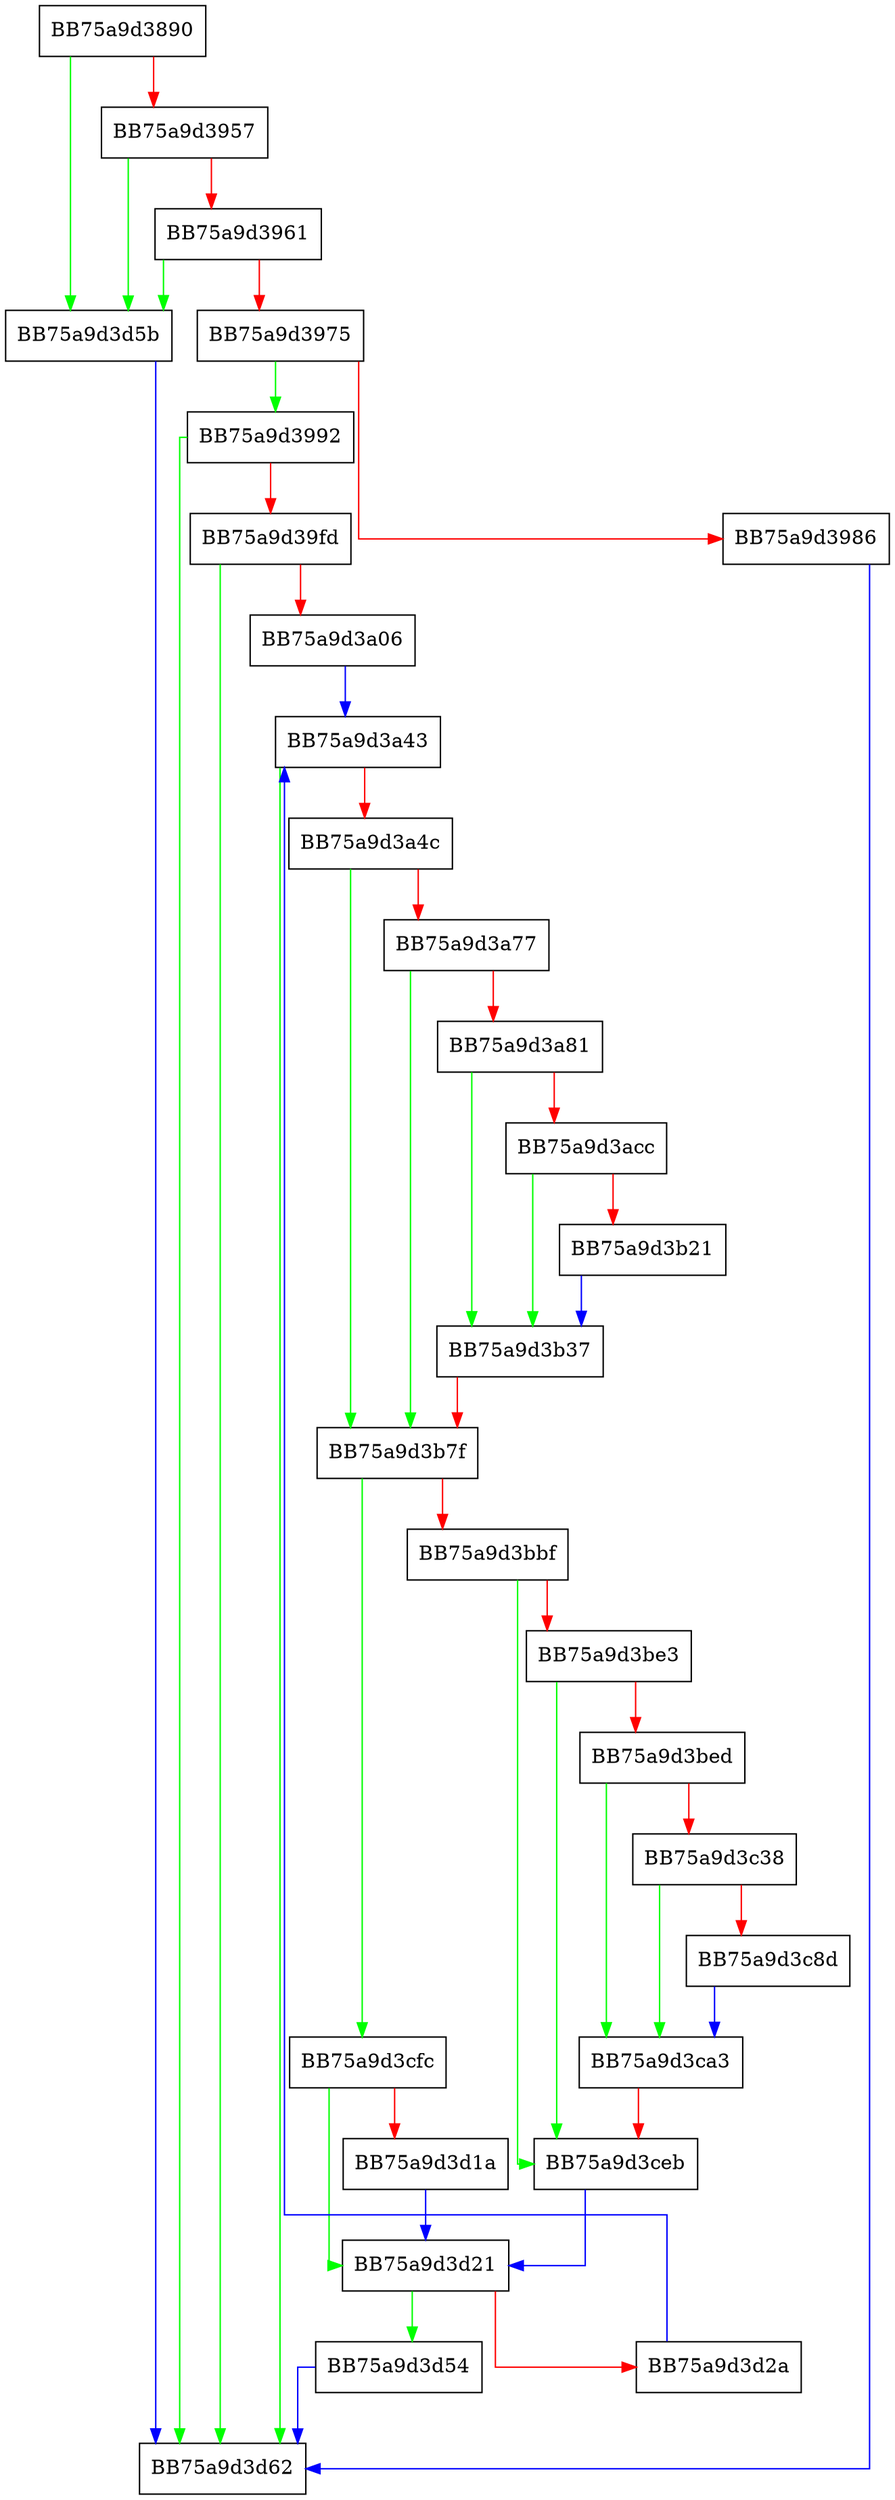 digraph push_configs {
  node [shape="box"];
  graph [splines=ortho];
  BB75a9d3890 -> BB75a9d3d5b [color="green"];
  BB75a9d3890 -> BB75a9d3957 [color="red"];
  BB75a9d3957 -> BB75a9d3d5b [color="green"];
  BB75a9d3957 -> BB75a9d3961 [color="red"];
  BB75a9d3961 -> BB75a9d3d5b [color="green"];
  BB75a9d3961 -> BB75a9d3975 [color="red"];
  BB75a9d3975 -> BB75a9d3992 [color="green"];
  BB75a9d3975 -> BB75a9d3986 [color="red"];
  BB75a9d3986 -> BB75a9d3d62 [color="blue"];
  BB75a9d3992 -> BB75a9d3d62 [color="green"];
  BB75a9d3992 -> BB75a9d39fd [color="red"];
  BB75a9d39fd -> BB75a9d3d62 [color="green"];
  BB75a9d39fd -> BB75a9d3a06 [color="red"];
  BB75a9d3a06 -> BB75a9d3a43 [color="blue"];
  BB75a9d3a43 -> BB75a9d3d62 [color="green"];
  BB75a9d3a43 -> BB75a9d3a4c [color="red"];
  BB75a9d3a4c -> BB75a9d3b7f [color="green"];
  BB75a9d3a4c -> BB75a9d3a77 [color="red"];
  BB75a9d3a77 -> BB75a9d3b7f [color="green"];
  BB75a9d3a77 -> BB75a9d3a81 [color="red"];
  BB75a9d3a81 -> BB75a9d3b37 [color="green"];
  BB75a9d3a81 -> BB75a9d3acc [color="red"];
  BB75a9d3acc -> BB75a9d3b37 [color="green"];
  BB75a9d3acc -> BB75a9d3b21 [color="red"];
  BB75a9d3b21 -> BB75a9d3b37 [color="blue"];
  BB75a9d3b37 -> BB75a9d3b7f [color="red"];
  BB75a9d3b7f -> BB75a9d3cfc [color="green"];
  BB75a9d3b7f -> BB75a9d3bbf [color="red"];
  BB75a9d3bbf -> BB75a9d3ceb [color="green"];
  BB75a9d3bbf -> BB75a9d3be3 [color="red"];
  BB75a9d3be3 -> BB75a9d3ceb [color="green"];
  BB75a9d3be3 -> BB75a9d3bed [color="red"];
  BB75a9d3bed -> BB75a9d3ca3 [color="green"];
  BB75a9d3bed -> BB75a9d3c38 [color="red"];
  BB75a9d3c38 -> BB75a9d3ca3 [color="green"];
  BB75a9d3c38 -> BB75a9d3c8d [color="red"];
  BB75a9d3c8d -> BB75a9d3ca3 [color="blue"];
  BB75a9d3ca3 -> BB75a9d3ceb [color="red"];
  BB75a9d3ceb -> BB75a9d3d21 [color="blue"];
  BB75a9d3cfc -> BB75a9d3d21 [color="green"];
  BB75a9d3cfc -> BB75a9d3d1a [color="red"];
  BB75a9d3d1a -> BB75a9d3d21 [color="blue"];
  BB75a9d3d21 -> BB75a9d3d54 [color="green"];
  BB75a9d3d21 -> BB75a9d3d2a [color="red"];
  BB75a9d3d2a -> BB75a9d3a43 [color="blue"];
  BB75a9d3d54 -> BB75a9d3d62 [color="blue"];
  BB75a9d3d5b -> BB75a9d3d62 [color="blue"];
}